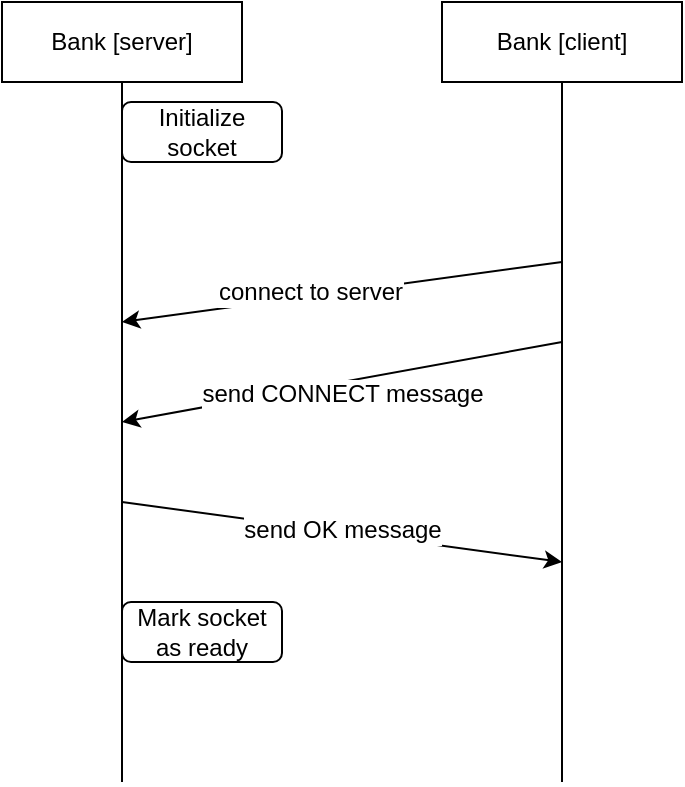 <mxfile version="12.5.2" type="device"><diagram id="Jpsqq0420GDVtQy7nd_3" name="Page-1"><mxGraphModel dx="400" dy="783" grid="1" gridSize="10" guides="1" tooltips="1" connect="1" arrows="1" fold="1" page="1" pageScale="1" pageWidth="827" pageHeight="1169" math="0" shadow="0"><root><mxCell id="0"/><mxCell id="1" parent="0"/><mxCell id="u00ZxDgxY81g4AD7-xKH-1" value="Bank [server]" style="rounded=0;whiteSpace=wrap;html=1;" vertex="1" parent="1"><mxGeometry x="30" y="170" width="120" height="40" as="geometry"/></mxCell><mxCell id="u00ZxDgxY81g4AD7-xKH-2" value="Bank [client]" style="rounded=0;whiteSpace=wrap;html=1;" vertex="1" parent="1"><mxGeometry x="250" y="170" width="120" height="40" as="geometry"/></mxCell><mxCell id="u00ZxDgxY81g4AD7-xKH-3" value="" style="endArrow=none;html=1;entryX=0.5;entryY=1;entryDx=0;entryDy=0;" edge="1" parent="1" target="u00ZxDgxY81g4AD7-xKH-1"><mxGeometry width="50" height="50" relative="1" as="geometry"><mxPoint x="90" y="560" as="sourcePoint"/><mxPoint x="80" y="230" as="targetPoint"/></mxGeometry></mxCell><mxCell id="u00ZxDgxY81g4AD7-xKH-5" value="" style="endArrow=none;html=1;entryX=0.5;entryY=1;entryDx=0;entryDy=0;" edge="1" parent="1" target="u00ZxDgxY81g4AD7-xKH-2"><mxGeometry width="50" height="50" relative="1" as="geometry"><mxPoint x="310" y="560" as="sourcePoint"/><mxPoint x="100" y="220" as="targetPoint"/></mxGeometry></mxCell><mxCell id="u00ZxDgxY81g4AD7-xKH-7" value="Initialize socket" style="rounded=1;whiteSpace=wrap;html=1;" vertex="1" parent="1"><mxGeometry x="90" y="220" width="80" height="30" as="geometry"/></mxCell><mxCell id="u00ZxDgxY81g4AD7-xKH-8" value="" style="endArrow=classic;html=1;" edge="1" parent="1"><mxGeometry width="50" height="50" relative="1" as="geometry"><mxPoint x="310" y="300" as="sourcePoint"/><mxPoint x="90" y="330" as="targetPoint"/></mxGeometry></mxCell><mxCell id="u00ZxDgxY81g4AD7-xKH-9" value="connect to server" style="text;html=1;align=center;verticalAlign=middle;resizable=0;points=[];labelBackgroundColor=#ffffff;" vertex="1" connectable="0" parent="u00ZxDgxY81g4AD7-xKH-8"><mxGeometry x="0.143" y="-2" relative="1" as="geometry"><mxPoint as="offset"/></mxGeometry></mxCell><mxCell id="u00ZxDgxY81g4AD7-xKH-10" value="" style="endArrow=classic;html=1;" edge="1" parent="1"><mxGeometry width="50" height="50" relative="1" as="geometry"><mxPoint x="310" y="340" as="sourcePoint"/><mxPoint x="90" y="380" as="targetPoint"/></mxGeometry></mxCell><mxCell id="u00ZxDgxY81g4AD7-xKH-11" value="send CONNECT message" style="text;html=1;align=center;verticalAlign=middle;resizable=0;points=[];labelBackgroundColor=#ffffff;" vertex="1" connectable="0" parent="u00ZxDgxY81g4AD7-xKH-10"><mxGeometry x="0.247" y="1" relative="1" as="geometry"><mxPoint x="26.58" as="offset"/></mxGeometry></mxCell><mxCell id="u00ZxDgxY81g4AD7-xKH-12" value="" style="endArrow=classic;html=1;" edge="1" parent="1"><mxGeometry width="50" height="50" relative="1" as="geometry"><mxPoint x="90" y="420" as="sourcePoint"/><mxPoint x="310" y="450" as="targetPoint"/></mxGeometry></mxCell><mxCell id="u00ZxDgxY81g4AD7-xKH-13" value="send OK message" style="text;html=1;align=center;verticalAlign=middle;resizable=0;points=[];labelBackgroundColor=#ffffff;" vertex="1" connectable="0" parent="u00ZxDgxY81g4AD7-xKH-12"><mxGeometry x="-0.26" y="-3" relative="1" as="geometry"><mxPoint x="29.16" as="offset"/></mxGeometry></mxCell><mxCell id="u00ZxDgxY81g4AD7-xKH-14" value="Mark socket as ready" style="rounded=1;whiteSpace=wrap;html=1;" vertex="1" parent="1"><mxGeometry x="90" y="470" width="80" height="30" as="geometry"/></mxCell></root></mxGraphModel></diagram></mxfile>